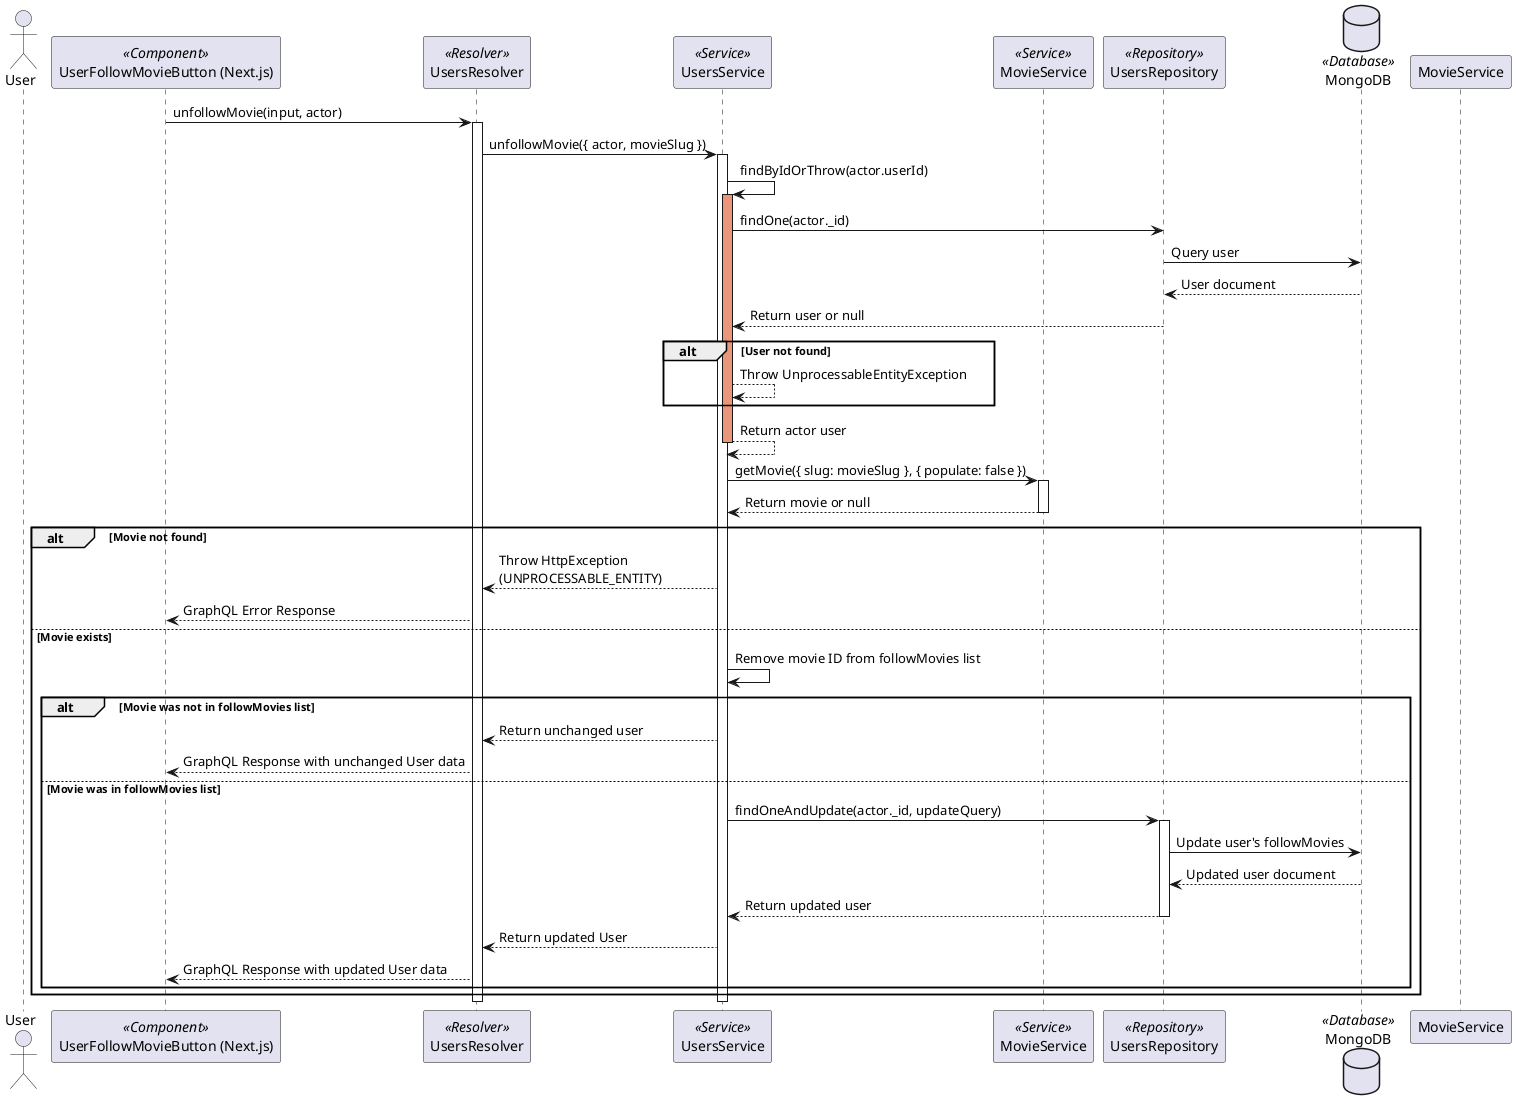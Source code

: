 @startuml User Unfollow Movie Flow

actor "User" as user
participant "UserFollowMovieButton (Next.js)" as userFollowMovieButton <<Component>>
participant "UsersResolver" as usersResolver <<Resolver>>
participant "UsersService" as usersService <<Service>>
participant "MovieService" as movieService <<Service>>
participant "UsersRepository" as usersRepository <<Repository>>
database "MongoDB" as mongoDB <<Database>>


participant "MovieService" as MovieService



userFollowMovieButton -> usersResolver: unfollowMovie(input, actor)
activate usersResolver

usersResolver -> usersService: unfollowMovie({ actor, movieSlug })
activate usersService

usersService -> usersService: findByIdOrThrow(actor.userId)
activate usersService #DarkSalmon
usersService -> usersRepository: findOne(actor._id)
usersRepository -> mongoDB: Query user
mongoDB --> usersRepository: User document
usersRepository --> usersService: Return user or null
alt User not found
    usersService --> usersService: Throw UnprocessableEntityException
end
usersService --> usersService: Return actor user
deactivate usersService

usersService -> movieService: getMovie({ slug: movieSlug }, { populate: false })
activate movieService
movieService --> usersService: Return movie or null
deactivate movieService

alt Movie not found
    usersService --> usersResolver: Throw HttpException\n(UNPROCESSABLE_ENTITY)
    usersResolver --> userFollowMovieButton: GraphQL Error Response
else Movie exists
    usersService -> usersService: Remove movie ID from followMovies list

    alt Movie was not in followMovies list
        usersService --> usersResolver: Return unchanged user
        usersResolver --> userFollowMovieButton: GraphQL Response with unchanged User data
    else Movie was in followMovies list
        usersService -> usersRepository: findOneAndUpdate(actor._id, updateQuery)
        activate usersRepository
        usersRepository -> mongoDB: Update user's followMovies
        mongoDB --> usersRepository: Updated user document
        usersRepository --> usersService: Return updated user
        deactivate usersRepository

        usersService --> usersResolver: Return updated User
        usersResolver --> userFollowMovieButton: GraphQL Response with updated User data
    end
end

deactivate usersService
deactivate usersResolver

@enduml
